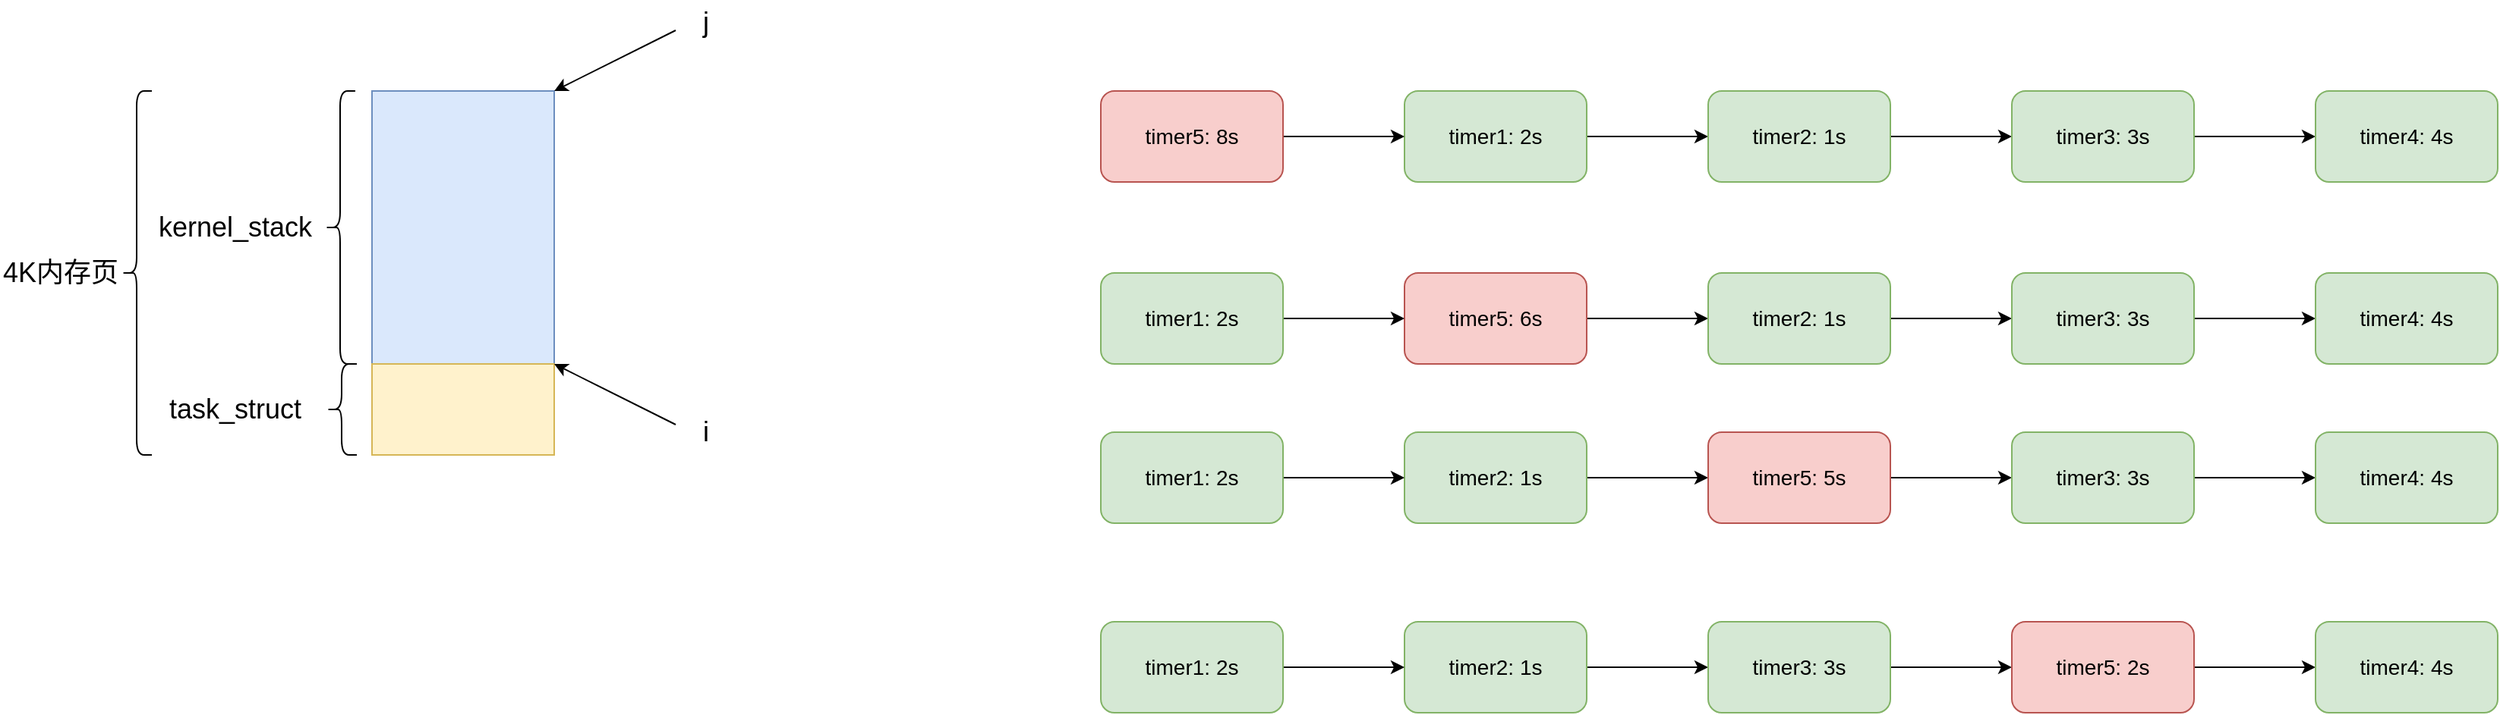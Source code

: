 <mxfile version="20.8.16" type="device"><diagram name="第 1 页" id="P_vDdWh54V5KP6KKxT9e"><mxGraphModel dx="1949" dy="773" grid="1" gridSize="10" guides="1" tooltips="1" connect="1" arrows="1" fold="1" page="1" pageScale="1" pageWidth="827" pageHeight="1169" math="0" shadow="0"><root><mxCell id="0"/><mxCell id="1" parent="0"/><mxCell id="NzWkojkTz-ZVzkL_fruN-2" value="" style="rounded=0;whiteSpace=wrap;html=1;fillColor=#dae8fc;strokeColor=#6c8ebf;" parent="1" vertex="1"><mxGeometry x="240" y="160" width="120" height="180" as="geometry"/></mxCell><mxCell id="NzWkojkTz-ZVzkL_fruN-3" value="" style="rounded=0;whiteSpace=wrap;html=1;fillColor=#fff2cc;strokeColor=#d6b656;" parent="1" vertex="1"><mxGeometry x="240" y="340" width="120" height="60" as="geometry"/></mxCell><mxCell id="NzWkojkTz-ZVzkL_fruN-4" value="" style="shape=curlyBracket;whiteSpace=wrap;html=1;rounded=1;labelPosition=left;verticalLabelPosition=middle;align=right;verticalAlign=middle;" parent="1" vertex="1"><mxGeometry x="75" y="160" width="20" height="240" as="geometry"/></mxCell><mxCell id="NzWkojkTz-ZVzkL_fruN-5" value="&lt;font style=&quot;font-size: 18px;&quot;&gt;4K内存页&lt;/font&gt;" style="text;strokeColor=none;align=center;fillColor=none;html=1;verticalAlign=middle;whiteSpace=wrap;rounded=0;" parent="1" vertex="1"><mxGeometry x="-5" y="265" width="80" height="30" as="geometry"/></mxCell><mxCell id="NzWkojkTz-ZVzkL_fruN-6" value="" style="shape=curlyBracket;whiteSpace=wrap;html=1;rounded=1;labelPosition=left;verticalLabelPosition=middle;align=right;verticalAlign=middle;fontSize=18;" parent="1" vertex="1"><mxGeometry x="210" y="340" width="20" height="60" as="geometry"/></mxCell><mxCell id="NzWkojkTz-ZVzkL_fruN-7" value="&lt;font style=&quot;font-size: 18px;&quot;&gt;task_struct&lt;/font&gt;" style="text;strokeColor=none;align=center;fillColor=none;html=1;verticalAlign=middle;whiteSpace=wrap;rounded=0;" parent="1" vertex="1"><mxGeometry x="110" y="355" width="80" height="30" as="geometry"/></mxCell><mxCell id="NzWkojkTz-ZVzkL_fruN-8" value="&lt;font style=&quot;font-size: 18px;&quot;&gt;kernel_stack&lt;/font&gt;" style="text;strokeColor=none;align=center;fillColor=none;html=1;verticalAlign=middle;whiteSpace=wrap;rounded=0;" parent="1" vertex="1"><mxGeometry x="110" y="235" width="80" height="30" as="geometry"/></mxCell><mxCell id="NzWkojkTz-ZVzkL_fruN-9" value="" style="shape=curlyBracket;whiteSpace=wrap;html=1;rounded=1;labelPosition=left;verticalLabelPosition=middle;align=right;verticalAlign=middle;fontSize=18;" parent="1" vertex="1"><mxGeometry x="209" y="160" width="20" height="180" as="geometry"/></mxCell><mxCell id="NzWkojkTz-ZVzkL_fruN-12" value="" style="endArrow=classic;html=1;rounded=0;fontSize=18;entryX=1;entryY=0;entryDx=0;entryDy=0;" parent="1" target="NzWkojkTz-ZVzkL_fruN-2" edge="1"><mxGeometry width="50" height="50" relative="1" as="geometry"><mxPoint x="440" y="120" as="sourcePoint"/><mxPoint x="550" y="120" as="targetPoint"/></mxGeometry></mxCell><mxCell id="NzWkojkTz-ZVzkL_fruN-13" value="j" style="text;strokeColor=none;align=center;fillColor=none;html=1;verticalAlign=middle;whiteSpace=wrap;rounded=0;fontSize=18;" parent="1" vertex="1"><mxGeometry x="430" y="100" width="60" height="30" as="geometry"/></mxCell><mxCell id="NzWkojkTz-ZVzkL_fruN-14" value="" style="endArrow=classic;html=1;rounded=0;fontSize=18;entryX=1;entryY=0;entryDx=0;entryDy=0;" parent="1" edge="1"><mxGeometry width="50" height="50" relative="1" as="geometry"><mxPoint x="440" y="380" as="sourcePoint"/><mxPoint x="360" y="340" as="targetPoint"/></mxGeometry></mxCell><mxCell id="NzWkojkTz-ZVzkL_fruN-15" value="i" style="text;strokeColor=none;align=center;fillColor=none;html=1;verticalAlign=middle;whiteSpace=wrap;rounded=0;fontSize=18;" parent="1" vertex="1"><mxGeometry x="430" y="370" width="60" height="30" as="geometry"/></mxCell><mxCell id="wGNv6V_R4v9UapBMaG6Q-4" style="edgeStyle=orthogonalEdgeStyle;rounded=0;orthogonalLoop=1;jettySize=auto;html=1;exitX=1;exitY=0.5;exitDx=0;exitDy=0;entryX=0;entryY=0.5;entryDx=0;entryDy=0;fontSize=14;" edge="1" parent="1" source="wGNv6V_R4v9UapBMaG6Q-2" target="wGNv6V_R4v9UapBMaG6Q-3"><mxGeometry relative="1" as="geometry"/></mxCell><mxCell id="wGNv6V_R4v9UapBMaG6Q-2" value="&lt;font style=&quot;font-size: 14px;&quot;&gt;timer1: 2s&lt;/font&gt;" style="rounded=1;whiteSpace=wrap;html=1;fillColor=#d5e8d4;strokeColor=#82b366;" vertex="1" parent="1"><mxGeometry x="920" y="160" width="120" height="60" as="geometry"/></mxCell><mxCell id="wGNv6V_R4v9UapBMaG6Q-8" style="edgeStyle=orthogonalEdgeStyle;rounded=0;orthogonalLoop=1;jettySize=auto;html=1;exitX=1;exitY=0.5;exitDx=0;exitDy=0;entryX=0;entryY=0.5;entryDx=0;entryDy=0;fontSize=14;" edge="1" parent="1" source="wGNv6V_R4v9UapBMaG6Q-3" target="wGNv6V_R4v9UapBMaG6Q-6"><mxGeometry relative="1" as="geometry"/></mxCell><mxCell id="wGNv6V_R4v9UapBMaG6Q-3" value="&lt;font style=&quot;font-size: 14px;&quot;&gt;timer2: 1s&lt;/font&gt;" style="rounded=1;whiteSpace=wrap;html=1;fillColor=#d5e8d4;strokeColor=#82b366;" vertex="1" parent="1"><mxGeometry x="1120" y="160" width="120" height="60" as="geometry"/></mxCell><mxCell id="wGNv6V_R4v9UapBMaG6Q-5" style="edgeStyle=orthogonalEdgeStyle;rounded=0;orthogonalLoop=1;jettySize=auto;html=1;exitX=1;exitY=0.5;exitDx=0;exitDy=0;entryX=0;entryY=0.5;entryDx=0;entryDy=0;fontSize=14;" edge="1" parent="1" source="wGNv6V_R4v9UapBMaG6Q-6" target="wGNv6V_R4v9UapBMaG6Q-7"><mxGeometry relative="1" as="geometry"/></mxCell><mxCell id="wGNv6V_R4v9UapBMaG6Q-6" value="&lt;font style=&quot;font-size: 14px;&quot;&gt;timer3: 3s&lt;/font&gt;" style="rounded=1;whiteSpace=wrap;html=1;fillColor=#d5e8d4;strokeColor=#82b366;" vertex="1" parent="1"><mxGeometry x="1320" y="160" width="120" height="60" as="geometry"/></mxCell><mxCell id="wGNv6V_R4v9UapBMaG6Q-7" value="&lt;font style=&quot;font-size: 14px;&quot;&gt;timer4: 4s&lt;/font&gt;" style="rounded=1;whiteSpace=wrap;html=1;fillColor=#d5e8d4;strokeColor=#82b366;" vertex="1" parent="1"><mxGeometry x="1520" y="160" width="120" height="60" as="geometry"/></mxCell><mxCell id="wGNv6V_R4v9UapBMaG6Q-10" style="edgeStyle=orthogonalEdgeStyle;rounded=0;orthogonalLoop=1;jettySize=auto;html=1;exitX=1;exitY=0.5;exitDx=0;exitDy=0;entryX=0;entryY=0.5;entryDx=0;entryDy=0;fontSize=14;" edge="1" parent="1" source="wGNv6V_R4v9UapBMaG6Q-9" target="wGNv6V_R4v9UapBMaG6Q-2"><mxGeometry relative="1" as="geometry"/></mxCell><mxCell id="wGNv6V_R4v9UapBMaG6Q-9" value="&lt;font style=&quot;font-size: 14px;&quot;&gt;timer5: 8s&lt;/font&gt;" style="rounded=1;whiteSpace=wrap;html=1;fillColor=#f8cecc;strokeColor=#b85450;" vertex="1" parent="1"><mxGeometry x="720" y="160" width="120" height="60" as="geometry"/></mxCell><mxCell id="wGNv6V_R4v9UapBMaG6Q-20" style="edgeStyle=orthogonalEdgeStyle;rounded=0;orthogonalLoop=1;jettySize=auto;html=1;exitX=1;exitY=0.5;exitDx=0;exitDy=0;entryX=0;entryY=0.5;entryDx=0;entryDy=0;fontSize=14;" edge="1" parent="1" source="wGNv6V_R4v9UapBMaG6Q-21" target="wGNv6V_R4v9UapBMaG6Q-23"><mxGeometry relative="1" as="geometry"/></mxCell><mxCell id="wGNv6V_R4v9UapBMaG6Q-21" value="&lt;font style=&quot;font-size: 14px;&quot;&gt;timer5: 6s&lt;/font&gt;" style="rounded=1;whiteSpace=wrap;html=1;fillColor=#f8cecc;strokeColor=#b85450;" vertex="1" parent="1"><mxGeometry x="920" y="280" width="120" height="60" as="geometry"/></mxCell><mxCell id="wGNv6V_R4v9UapBMaG6Q-22" style="edgeStyle=orthogonalEdgeStyle;rounded=0;orthogonalLoop=1;jettySize=auto;html=1;exitX=1;exitY=0.5;exitDx=0;exitDy=0;entryX=0;entryY=0.5;entryDx=0;entryDy=0;fontSize=14;" edge="1" parent="1" source="wGNv6V_R4v9UapBMaG6Q-23" target="wGNv6V_R4v9UapBMaG6Q-25"><mxGeometry relative="1" as="geometry"/></mxCell><mxCell id="wGNv6V_R4v9UapBMaG6Q-23" value="&lt;font style=&quot;font-size: 14px;&quot;&gt;timer2: 1s&lt;/font&gt;" style="rounded=1;whiteSpace=wrap;html=1;fillColor=#d5e8d4;strokeColor=#82b366;" vertex="1" parent="1"><mxGeometry x="1120" y="280" width="120" height="60" as="geometry"/></mxCell><mxCell id="wGNv6V_R4v9UapBMaG6Q-24" style="edgeStyle=orthogonalEdgeStyle;rounded=0;orthogonalLoop=1;jettySize=auto;html=1;exitX=1;exitY=0.5;exitDx=0;exitDy=0;entryX=0;entryY=0.5;entryDx=0;entryDy=0;fontSize=14;" edge="1" parent="1" source="wGNv6V_R4v9UapBMaG6Q-25" target="wGNv6V_R4v9UapBMaG6Q-26"><mxGeometry relative="1" as="geometry"/></mxCell><mxCell id="wGNv6V_R4v9UapBMaG6Q-25" value="&lt;font style=&quot;font-size: 14px;&quot;&gt;timer3: 3s&lt;/font&gt;" style="rounded=1;whiteSpace=wrap;html=1;fillColor=#d5e8d4;strokeColor=#82b366;" vertex="1" parent="1"><mxGeometry x="1320" y="280" width="120" height="60" as="geometry"/></mxCell><mxCell id="wGNv6V_R4v9UapBMaG6Q-26" value="&lt;font style=&quot;font-size: 14px;&quot;&gt;timer4: 4s&lt;/font&gt;" style="rounded=1;whiteSpace=wrap;html=1;fillColor=#d5e8d4;strokeColor=#82b366;" vertex="1" parent="1"><mxGeometry x="1520" y="280" width="120" height="60" as="geometry"/></mxCell><mxCell id="wGNv6V_R4v9UapBMaG6Q-27" style="edgeStyle=orthogonalEdgeStyle;rounded=0;orthogonalLoop=1;jettySize=auto;html=1;exitX=1;exitY=0.5;exitDx=0;exitDy=0;entryX=0;entryY=0.5;entryDx=0;entryDy=0;fontSize=14;" edge="1" parent="1" source="wGNv6V_R4v9UapBMaG6Q-28" target="wGNv6V_R4v9UapBMaG6Q-21"><mxGeometry relative="1" as="geometry"/></mxCell><mxCell id="wGNv6V_R4v9UapBMaG6Q-28" value="&lt;font style=&quot;font-size: 14px;&quot;&gt;timer1: 2s&lt;/font&gt;" style="rounded=1;whiteSpace=wrap;html=1;fillColor=#d5e8d4;strokeColor=#82b366;" vertex="1" parent="1"><mxGeometry x="720" y="280" width="120" height="60" as="geometry"/></mxCell><mxCell id="wGNv6V_R4v9UapBMaG6Q-29" style="edgeStyle=orthogonalEdgeStyle;rounded=0;orthogonalLoop=1;jettySize=auto;html=1;exitX=1;exitY=0.5;exitDx=0;exitDy=0;entryX=0;entryY=0.5;entryDx=0;entryDy=0;fontSize=14;" edge="1" parent="1" source="wGNv6V_R4v9UapBMaG6Q-30" target="wGNv6V_R4v9UapBMaG6Q-32"><mxGeometry relative="1" as="geometry"/></mxCell><mxCell id="wGNv6V_R4v9UapBMaG6Q-30" value="&lt;font style=&quot;font-size: 14px;&quot;&gt;timer2: 1s&lt;/font&gt;" style="rounded=1;whiteSpace=wrap;html=1;fillColor=#d5e8d4;strokeColor=#82b366;" vertex="1" parent="1"><mxGeometry x="920" y="385" width="120" height="60" as="geometry"/></mxCell><mxCell id="wGNv6V_R4v9UapBMaG6Q-31" style="edgeStyle=orthogonalEdgeStyle;rounded=0;orthogonalLoop=1;jettySize=auto;html=1;exitX=1;exitY=0.5;exitDx=0;exitDy=0;entryX=0;entryY=0.5;entryDx=0;entryDy=0;fontSize=14;" edge="1" parent="1" source="wGNv6V_R4v9UapBMaG6Q-32" target="wGNv6V_R4v9UapBMaG6Q-34"><mxGeometry relative="1" as="geometry"/></mxCell><mxCell id="wGNv6V_R4v9UapBMaG6Q-32" value="&lt;font style=&quot;font-size: 14px;&quot;&gt;timer5: 5s&lt;/font&gt;" style="rounded=1;whiteSpace=wrap;html=1;fillColor=#f8cecc;strokeColor=#b85450;" vertex="1" parent="1"><mxGeometry x="1120" y="385" width="120" height="60" as="geometry"/></mxCell><mxCell id="wGNv6V_R4v9UapBMaG6Q-33" style="edgeStyle=orthogonalEdgeStyle;rounded=0;orthogonalLoop=1;jettySize=auto;html=1;exitX=1;exitY=0.5;exitDx=0;exitDy=0;entryX=0;entryY=0.5;entryDx=0;entryDy=0;fontSize=14;" edge="1" parent="1" source="wGNv6V_R4v9UapBMaG6Q-34" target="wGNv6V_R4v9UapBMaG6Q-35"><mxGeometry relative="1" as="geometry"/></mxCell><mxCell id="wGNv6V_R4v9UapBMaG6Q-34" value="&lt;font style=&quot;font-size: 14px;&quot;&gt;timer3: 3s&lt;/font&gt;" style="rounded=1;whiteSpace=wrap;html=1;fillColor=#d5e8d4;strokeColor=#82b366;" vertex="1" parent="1"><mxGeometry x="1320" y="385" width="120" height="60" as="geometry"/></mxCell><mxCell id="wGNv6V_R4v9UapBMaG6Q-35" value="&lt;font style=&quot;font-size: 14px;&quot;&gt;timer4: 4s&lt;/font&gt;" style="rounded=1;whiteSpace=wrap;html=1;fillColor=#d5e8d4;strokeColor=#82b366;" vertex="1" parent="1"><mxGeometry x="1520" y="385" width="120" height="60" as="geometry"/></mxCell><mxCell id="wGNv6V_R4v9UapBMaG6Q-36" style="edgeStyle=orthogonalEdgeStyle;rounded=0;orthogonalLoop=1;jettySize=auto;html=1;exitX=1;exitY=0.5;exitDx=0;exitDy=0;entryX=0;entryY=0.5;entryDx=0;entryDy=0;fontSize=14;" edge="1" parent="1" source="wGNv6V_R4v9UapBMaG6Q-37" target="wGNv6V_R4v9UapBMaG6Q-30"><mxGeometry relative="1" as="geometry"/></mxCell><mxCell id="wGNv6V_R4v9UapBMaG6Q-37" value="&lt;font style=&quot;font-size: 14px;&quot;&gt;timer1: 2s&lt;/font&gt;" style="rounded=1;whiteSpace=wrap;html=1;fillColor=#d5e8d4;strokeColor=#82b366;" vertex="1" parent="1"><mxGeometry x="720" y="385" width="120" height="60" as="geometry"/></mxCell><mxCell id="wGNv6V_R4v9UapBMaG6Q-38" style="edgeStyle=orthogonalEdgeStyle;rounded=0;orthogonalLoop=1;jettySize=auto;html=1;exitX=1;exitY=0.5;exitDx=0;exitDy=0;entryX=0;entryY=0.5;entryDx=0;entryDy=0;fontSize=14;" edge="1" parent="1" source="wGNv6V_R4v9UapBMaG6Q-39" target="wGNv6V_R4v9UapBMaG6Q-41"><mxGeometry relative="1" as="geometry"/></mxCell><mxCell id="wGNv6V_R4v9UapBMaG6Q-39" value="&lt;font style=&quot;font-size: 14px;&quot;&gt;timer2: 1s&lt;/font&gt;" style="rounded=1;whiteSpace=wrap;html=1;fillColor=#d5e8d4;strokeColor=#82b366;" vertex="1" parent="1"><mxGeometry x="920" y="510" width="120" height="60" as="geometry"/></mxCell><mxCell id="wGNv6V_R4v9UapBMaG6Q-40" style="edgeStyle=orthogonalEdgeStyle;rounded=0;orthogonalLoop=1;jettySize=auto;html=1;exitX=1;exitY=0.5;exitDx=0;exitDy=0;entryX=0;entryY=0.5;entryDx=0;entryDy=0;fontSize=14;" edge="1" parent="1" source="wGNv6V_R4v9UapBMaG6Q-41" target="wGNv6V_R4v9UapBMaG6Q-43"><mxGeometry relative="1" as="geometry"/></mxCell><mxCell id="wGNv6V_R4v9UapBMaG6Q-41" value="&lt;font style=&quot;font-size: 14px;&quot;&gt;timer3: 3s&lt;/font&gt;" style="rounded=1;whiteSpace=wrap;html=1;fillColor=#d5e8d4;strokeColor=#82b366;" vertex="1" parent="1"><mxGeometry x="1120" y="510" width="120" height="60" as="geometry"/></mxCell><mxCell id="wGNv6V_R4v9UapBMaG6Q-42" style="edgeStyle=orthogonalEdgeStyle;rounded=0;orthogonalLoop=1;jettySize=auto;html=1;exitX=1;exitY=0.5;exitDx=0;exitDy=0;entryX=0;entryY=0.5;entryDx=0;entryDy=0;fontSize=14;" edge="1" parent="1" source="wGNv6V_R4v9UapBMaG6Q-43" target="wGNv6V_R4v9UapBMaG6Q-44"><mxGeometry relative="1" as="geometry"/></mxCell><mxCell id="wGNv6V_R4v9UapBMaG6Q-43" value="&lt;font style=&quot;font-size: 14px;&quot;&gt;timer5: 2s&lt;/font&gt;" style="rounded=1;whiteSpace=wrap;html=1;fillColor=#f8cecc;strokeColor=#b85450;" vertex="1" parent="1"><mxGeometry x="1320" y="510" width="120" height="60" as="geometry"/></mxCell><mxCell id="wGNv6V_R4v9UapBMaG6Q-44" value="&lt;font style=&quot;font-size: 14px;&quot;&gt;timer4: 4s&lt;/font&gt;" style="rounded=1;whiteSpace=wrap;html=1;fillColor=#d5e8d4;strokeColor=#82b366;" vertex="1" parent="1"><mxGeometry x="1520" y="510" width="120" height="60" as="geometry"/></mxCell><mxCell id="wGNv6V_R4v9UapBMaG6Q-45" style="edgeStyle=orthogonalEdgeStyle;rounded=0;orthogonalLoop=1;jettySize=auto;html=1;exitX=1;exitY=0.5;exitDx=0;exitDy=0;entryX=0;entryY=0.5;entryDx=0;entryDy=0;fontSize=14;" edge="1" parent="1" source="wGNv6V_R4v9UapBMaG6Q-46" target="wGNv6V_R4v9UapBMaG6Q-39"><mxGeometry relative="1" as="geometry"/></mxCell><mxCell id="wGNv6V_R4v9UapBMaG6Q-46" value="&lt;font style=&quot;font-size: 14px;&quot;&gt;timer1: 2s&lt;/font&gt;" style="rounded=1;whiteSpace=wrap;html=1;fillColor=#d5e8d4;strokeColor=#82b366;" vertex="1" parent="1"><mxGeometry x="720" y="510" width="120" height="60" as="geometry"/></mxCell></root></mxGraphModel></diagram></mxfile>